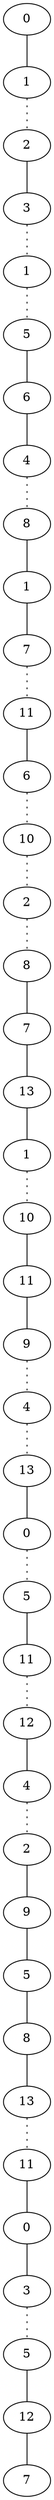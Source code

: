 graph {
a0 -- a1;
a1 -- a2 [style=dotted];
a2 -- a3;
a3 -- a4 [style=dotted];
a4 -- a5 [style=dotted];
a5 -- a6;
a6 -- a7;
a7 -- a8 [style=dotted];
a8 -- a9;
a9 -- a10;
a10 -- a11 [style=dotted];
a11 -- a12;
a12 -- a13 [style=dotted];
a13 -- a14 [style=dotted];
a14 -- a15 [style=dotted];
a15 -- a16;
a16 -- a17;
a17 -- a18;
a18 -- a19 [style=dotted];
a19 -- a20;
a20 -- a21;
a21 -- a22 [style=dotted];
a22 -- a23 [style=dotted];
a23 -- a24;
a24 -- a25 [style=dotted];
a25 -- a26;
a26 -- a27 [style=dotted];
a27 -- a28;
a28 -- a29 [style=dotted];
a29 -- a30;
a30 -- a31;
a31 -- a32;
a32 -- a33;
a33 -- a34 [style=dotted];
a34 -- a35;
a35 -- a36;
a36 -- a37 [style=dotted];
a37 -- a38;
a38 -- a39;
a0[label=0];
a1[label=1];
a2[label=2];
a3[label=3];
a4[label=1];
a5[label=5];
a6[label=6];
a7[label=4];
a8[label=8];
a9[label=1];
a10[label=7];
a11[label=11];
a12[label=6];
a13[label=10];
a14[label=2];
a15[label=8];
a16[label=7];
a17[label=13];
a18[label=1];
a19[label=10];
a20[label=11];
a21[label=9];
a22[label=4];
a23[label=13];
a24[label=0];
a25[label=5];
a26[label=11];
a27[label=12];
a28[label=4];
a29[label=2];
a30[label=9];
a31[label=5];
a32[label=8];
a33[label=13];
a34[label=11];
a35[label=0];
a36[label=3];
a37[label=5];
a38[label=12];
a39[label=7];
}
